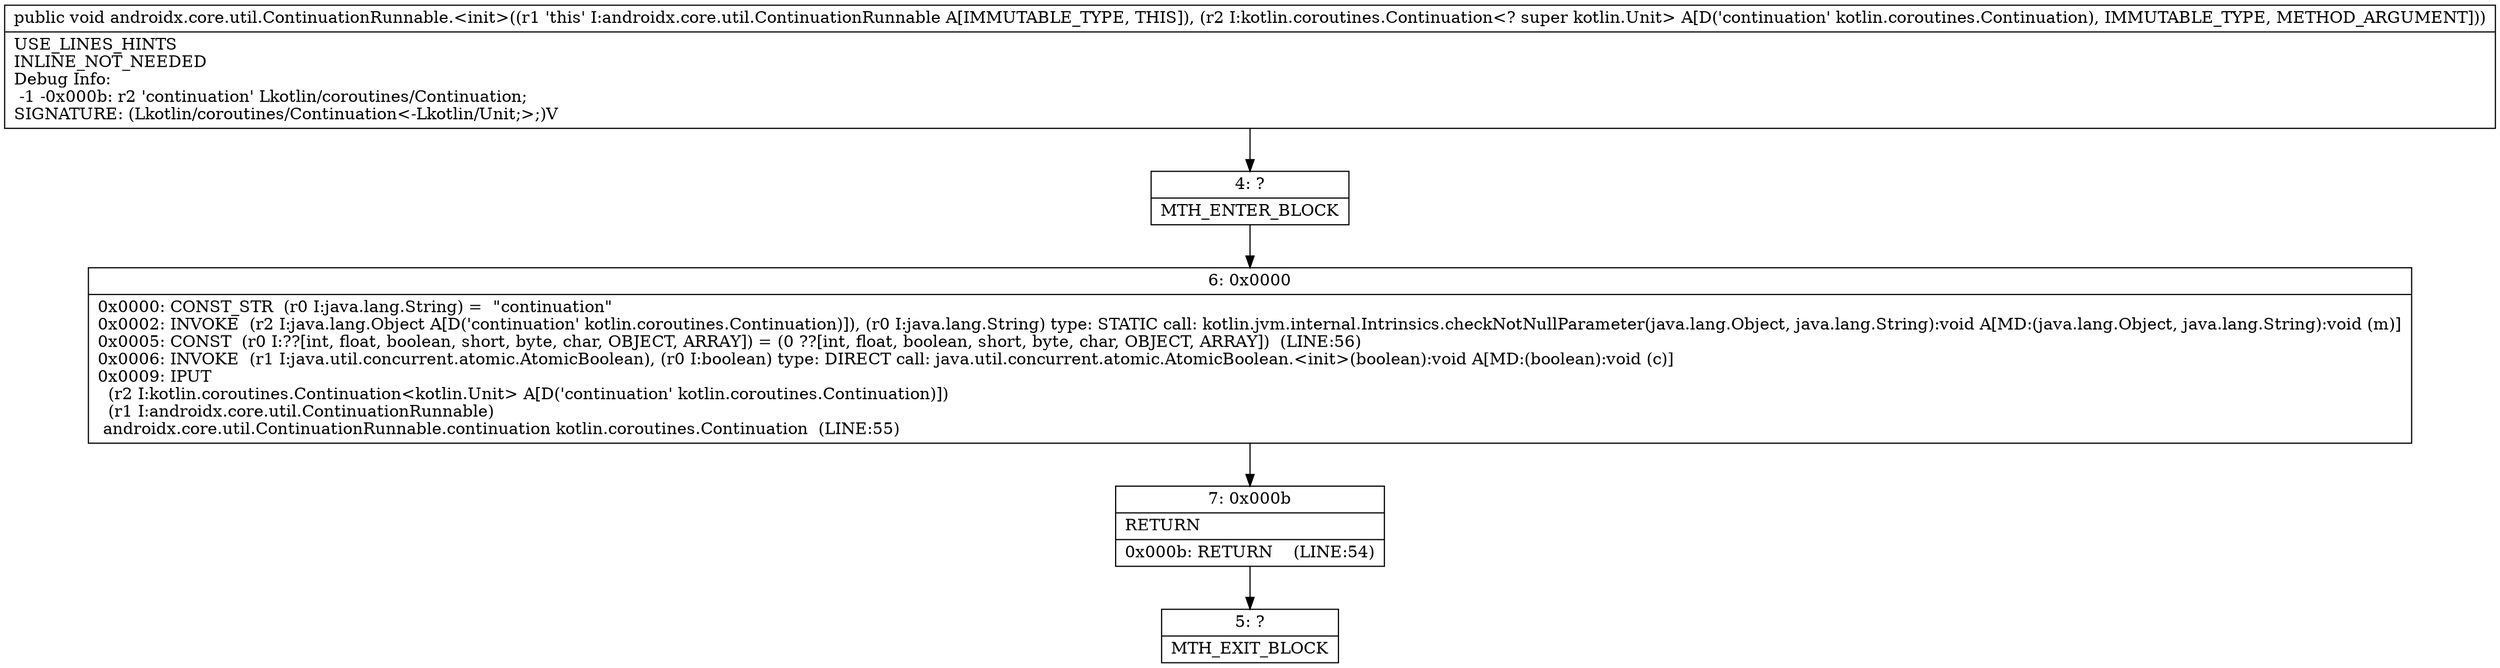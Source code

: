 digraph "CFG forandroidx.core.util.ContinuationRunnable.\<init\>(Lkotlin\/coroutines\/Continuation;)V" {
Node_4 [shape=record,label="{4\:\ ?|MTH_ENTER_BLOCK\l}"];
Node_6 [shape=record,label="{6\:\ 0x0000|0x0000: CONST_STR  (r0 I:java.lang.String) =  \"continuation\" \l0x0002: INVOKE  (r2 I:java.lang.Object A[D('continuation' kotlin.coroutines.Continuation)]), (r0 I:java.lang.String) type: STATIC call: kotlin.jvm.internal.Intrinsics.checkNotNullParameter(java.lang.Object, java.lang.String):void A[MD:(java.lang.Object, java.lang.String):void (m)]\l0x0005: CONST  (r0 I:??[int, float, boolean, short, byte, char, OBJECT, ARRAY]) = (0 ??[int, float, boolean, short, byte, char, OBJECT, ARRAY])  (LINE:56)\l0x0006: INVOKE  (r1 I:java.util.concurrent.atomic.AtomicBoolean), (r0 I:boolean) type: DIRECT call: java.util.concurrent.atomic.AtomicBoolean.\<init\>(boolean):void A[MD:(boolean):void (c)]\l0x0009: IPUT  \l  (r2 I:kotlin.coroutines.Continuation\<kotlin.Unit\> A[D('continuation' kotlin.coroutines.Continuation)])\l  (r1 I:androidx.core.util.ContinuationRunnable)\l androidx.core.util.ContinuationRunnable.continuation kotlin.coroutines.Continuation  (LINE:55)\l}"];
Node_7 [shape=record,label="{7\:\ 0x000b|RETURN\l|0x000b: RETURN    (LINE:54)\l}"];
Node_5 [shape=record,label="{5\:\ ?|MTH_EXIT_BLOCK\l}"];
MethodNode[shape=record,label="{public void androidx.core.util.ContinuationRunnable.\<init\>((r1 'this' I:androidx.core.util.ContinuationRunnable A[IMMUTABLE_TYPE, THIS]), (r2 I:kotlin.coroutines.Continuation\<? super kotlin.Unit\> A[D('continuation' kotlin.coroutines.Continuation), IMMUTABLE_TYPE, METHOD_ARGUMENT]))  | USE_LINES_HINTS\lINLINE_NOT_NEEDED\lDebug Info:\l  \-1 \-0x000b: r2 'continuation' Lkotlin\/coroutines\/Continuation;\lSIGNATURE: (Lkotlin\/coroutines\/Continuation\<\-Lkotlin\/Unit;\>;)V\l}"];
MethodNode -> Node_4;Node_4 -> Node_6;
Node_6 -> Node_7;
Node_7 -> Node_5;
}

